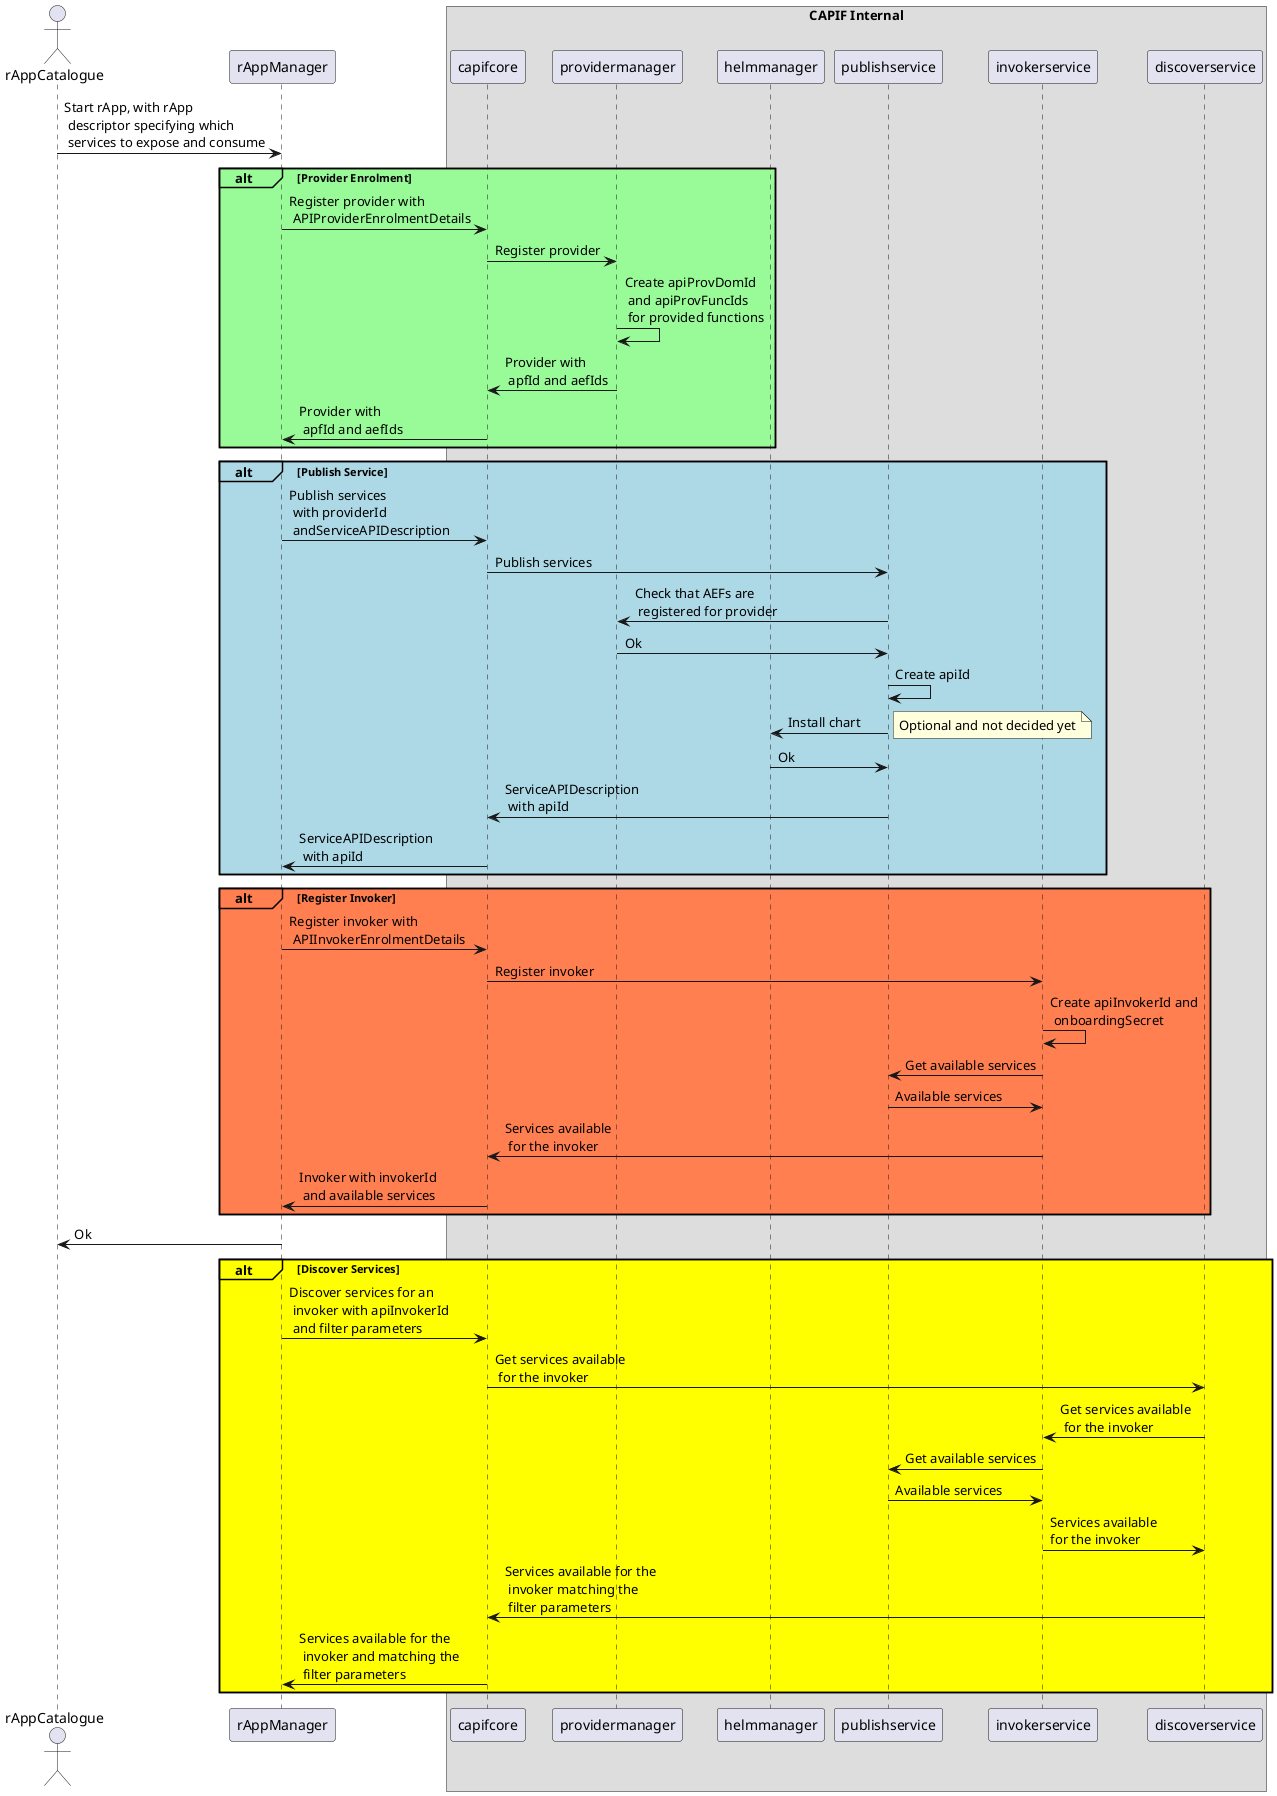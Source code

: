 @startuml Register Provider
actor rAppCatalogue
participant rAppManager
box "CAPIF Internal"
participant capifcore
participant providermanager
participant helmmanager
participant publishservice
participant invokerservice
participant discoverservice
end box

rAppCatalogue->rAppManager: Start rApp, with rApp\n descriptor specifying which\n services to expose and consume
alt#paleGreen #paleGreen Provider Enrolment
    rAppManager->capifcore: Register provider with\n APIProviderEnrolmentDetails
    capifcore->providermanager:Register provider
    providermanager->providermanager: Create apiProvDomId\n and apiProvFuncIds\n for provided functions
    providermanager->capifcore: Provider with\n apfId and aefIds
    capifcore->rAppManager: Provider with\n apfId and aefIds
end
alt#LightBlue #LightBlue Publish Service
    rAppManager->capifcore: Publish services\n with providerId\n andServiceAPIDescription
    capifcore->publishservice: Publish services
    publishservice->providermanager: Check that AEFs are\n registered for provider
    providermanager->publishservice: Ok
    publishservice->publishservice: Create apiId
    publishservice->helmmanager: Install chart
    note right: Optional and not decided yet
    helmmanager->publishservice: Ok
    publishservice->capifcore: ServiceAPIDescription\n with apiId
    capifcore->rAppManager: ServiceAPIDescription\n with apiId
end
alt#coral #coral Register Invoker
    rAppManager->capifcore: Register invoker with\n APIInvokerEnrolmentDetails
    capifcore->invokerservice: Register invoker
    invokerservice->invokerservice: Create apiInvokerId and\n onboardingSecret
    invokerservice->publishservice: Get available services
    publishservice->invokerservice: Available services
    invokerservice->capifcore: Services available\n for the invoker
    capifcore->rAppManager: Invoker with invokerId\n and available services
end
rAppManager->rAppCatalogue: Ok

alt#Yellow #Yellow Discover Services
    rAppManager->capifcore: Discover services for an\n invoker with apiInvokerId\n and filter parameters
    capifcore->discoverservice: Get services available\n for the invoker
    discoverservice->invokerservice: Get services available\n for the invoker
    invokerservice->publishservice: Get available services
    publishservice->invokerservice: Available services
    invokerservice->discoverservice: Services available \nfor the invoker
    discoverservice->capifcore: Services available for the\n invoker matching the\n filter parameters
    capifcore->rAppManager: Services available for the\n invoker and matching the\n filter parameters
end
@enduml